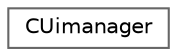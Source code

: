 digraph "Graphical Class Hierarchy"
{
 // LATEX_PDF_SIZE
  bgcolor="transparent";
  edge [fontname=Helvetica,fontsize=10,labelfontname=Helvetica,labelfontsize=10];
  node [fontname=Helvetica,fontsize=10,shape=box,height=0.2,width=0.4];
  rankdir="LR";
  Node0 [id="Node000000",label="CUimanager",height=0.2,width=0.4,color="grey40", fillcolor="white", style="filled",URL="$class_c_uimanager.html",tooltip=" "];
}

